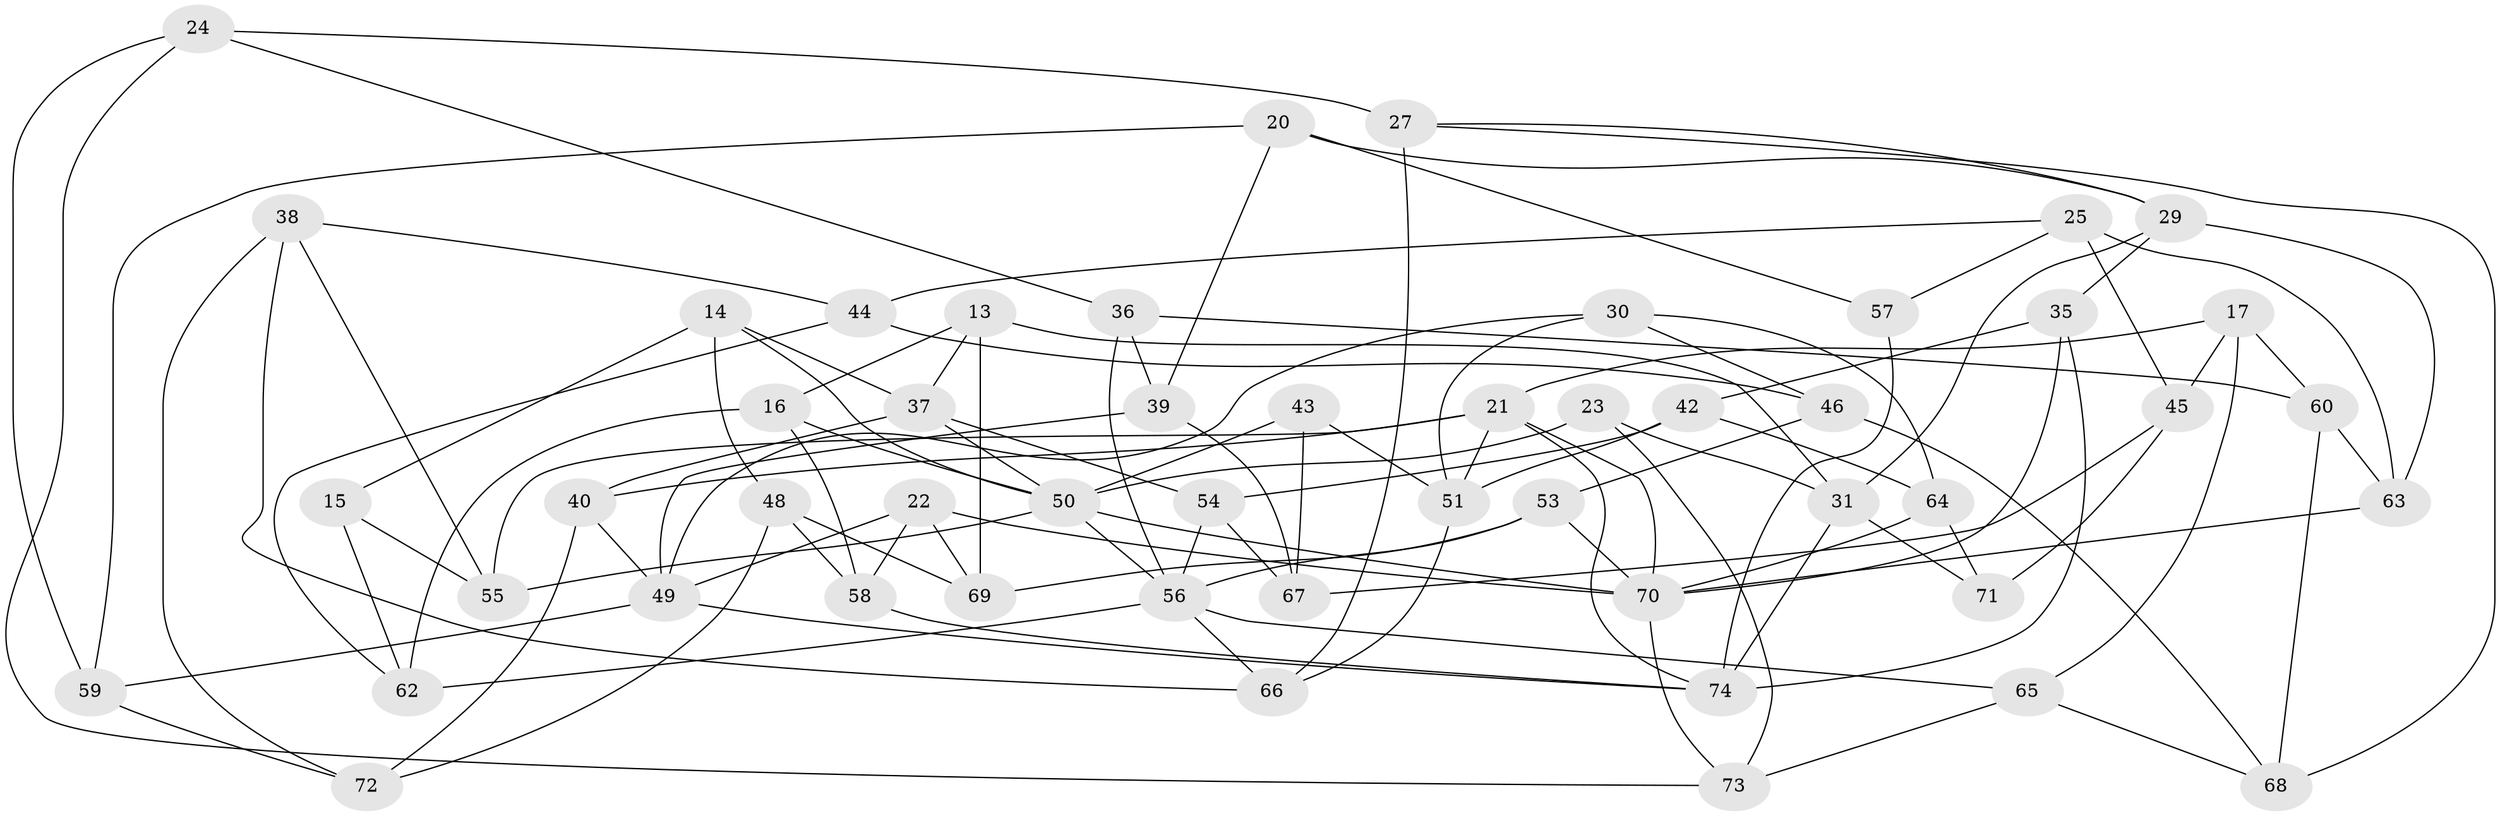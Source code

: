 // original degree distribution, {4: 1.0}
// Generated by graph-tools (version 1.1) at 2025/01/03/04/25 22:01:21]
// undirected, 51 vertices, 110 edges
graph export_dot {
graph [start="1"]
  node [color=gray90,style=filled];
  13;
  14 [super="+6"];
  15;
  16 [super="+4"];
  17;
  20;
  21 [super="+2+8"];
  22;
  23;
  24;
  25 [super="+7"];
  27;
  29 [super="+1"];
  30;
  31 [super="+18"];
  35;
  36;
  37 [super="+34"];
  38;
  39;
  40;
  42;
  43;
  44;
  45 [super="+19"];
  46;
  48;
  49 [super="+12"];
  50 [super="+33"];
  51 [super="+3"];
  53;
  54;
  55;
  56 [super="+5+47"];
  57;
  58;
  59;
  60;
  62 [super="+41"];
  63 [super="+26"];
  64;
  65;
  66;
  67;
  68;
  69;
  70 [super="+52"];
  71;
  72;
  73;
  74 [super="+10+61"];
  13 -- 16;
  13 -- 31;
  13 -- 69;
  13 -- 37;
  14 -- 37 [weight=2];
  14 -- 15 [weight=2];
  14 -- 48;
  14 -- 50;
  15 -- 55;
  15 -- 62;
  16 -- 58;
  16 -- 62 [weight=2];
  16 -- 50 [weight=2];
  17 -- 45;
  17 -- 60;
  17 -- 65;
  17 -- 21;
  20 -- 59;
  20 -- 57;
  20 -- 39;
  20 -- 29;
  21 -- 51;
  21 -- 74 [weight=2];
  21 -- 40;
  21 -- 55;
  21 -- 70 [weight=2];
  22 -- 58;
  22 -- 69;
  22 -- 70;
  22 -- 49;
  23 -- 73;
  23 -- 31 [weight=2];
  23 -- 50;
  24 -- 36;
  24 -- 59;
  24 -- 73;
  24 -- 27;
  25 -- 45 [weight=2];
  25 -- 57;
  25 -- 44;
  25 -- 63 [weight=2];
  27 -- 68;
  27 -- 66;
  27 -- 29;
  29 -- 31;
  29 -- 63 [weight=2];
  29 -- 35;
  30 -- 64;
  30 -- 49;
  30 -- 46;
  30 -- 51;
  31 -- 74;
  31 -- 71;
  35 -- 42;
  35 -- 74;
  35 -- 70;
  36 -- 39;
  36 -- 60;
  36 -- 56;
  37 -- 40;
  37 -- 54;
  37 -- 50;
  38 -- 66;
  38 -- 55;
  38 -- 44;
  38 -- 72;
  39 -- 67;
  39 -- 49;
  40 -- 72;
  40 -- 49;
  42 -- 64;
  42 -- 54;
  42 -- 51;
  43 -- 67;
  43 -- 51 [weight=2];
  43 -- 50;
  44 -- 46;
  44 -- 62;
  45 -- 71 [weight=2];
  45 -- 67;
  46 -- 53;
  46 -- 68;
  48 -- 69;
  48 -- 58;
  48 -- 72;
  49 -- 59;
  49 -- 74;
  50 -- 55;
  50 -- 70 [weight=2];
  50 -- 56;
  51 -- 66;
  53 -- 69;
  53 -- 70;
  53 -- 56;
  54 -- 56;
  54 -- 67;
  56 -- 62 [weight=2];
  56 -- 65;
  56 -- 66;
  57 -- 74 [weight=2];
  58 -- 74;
  59 -- 72;
  60 -- 68;
  60 -- 63;
  63 -- 70;
  64 -- 71;
  64 -- 70;
  65 -- 73;
  65 -- 68;
  70 -- 73;
}
